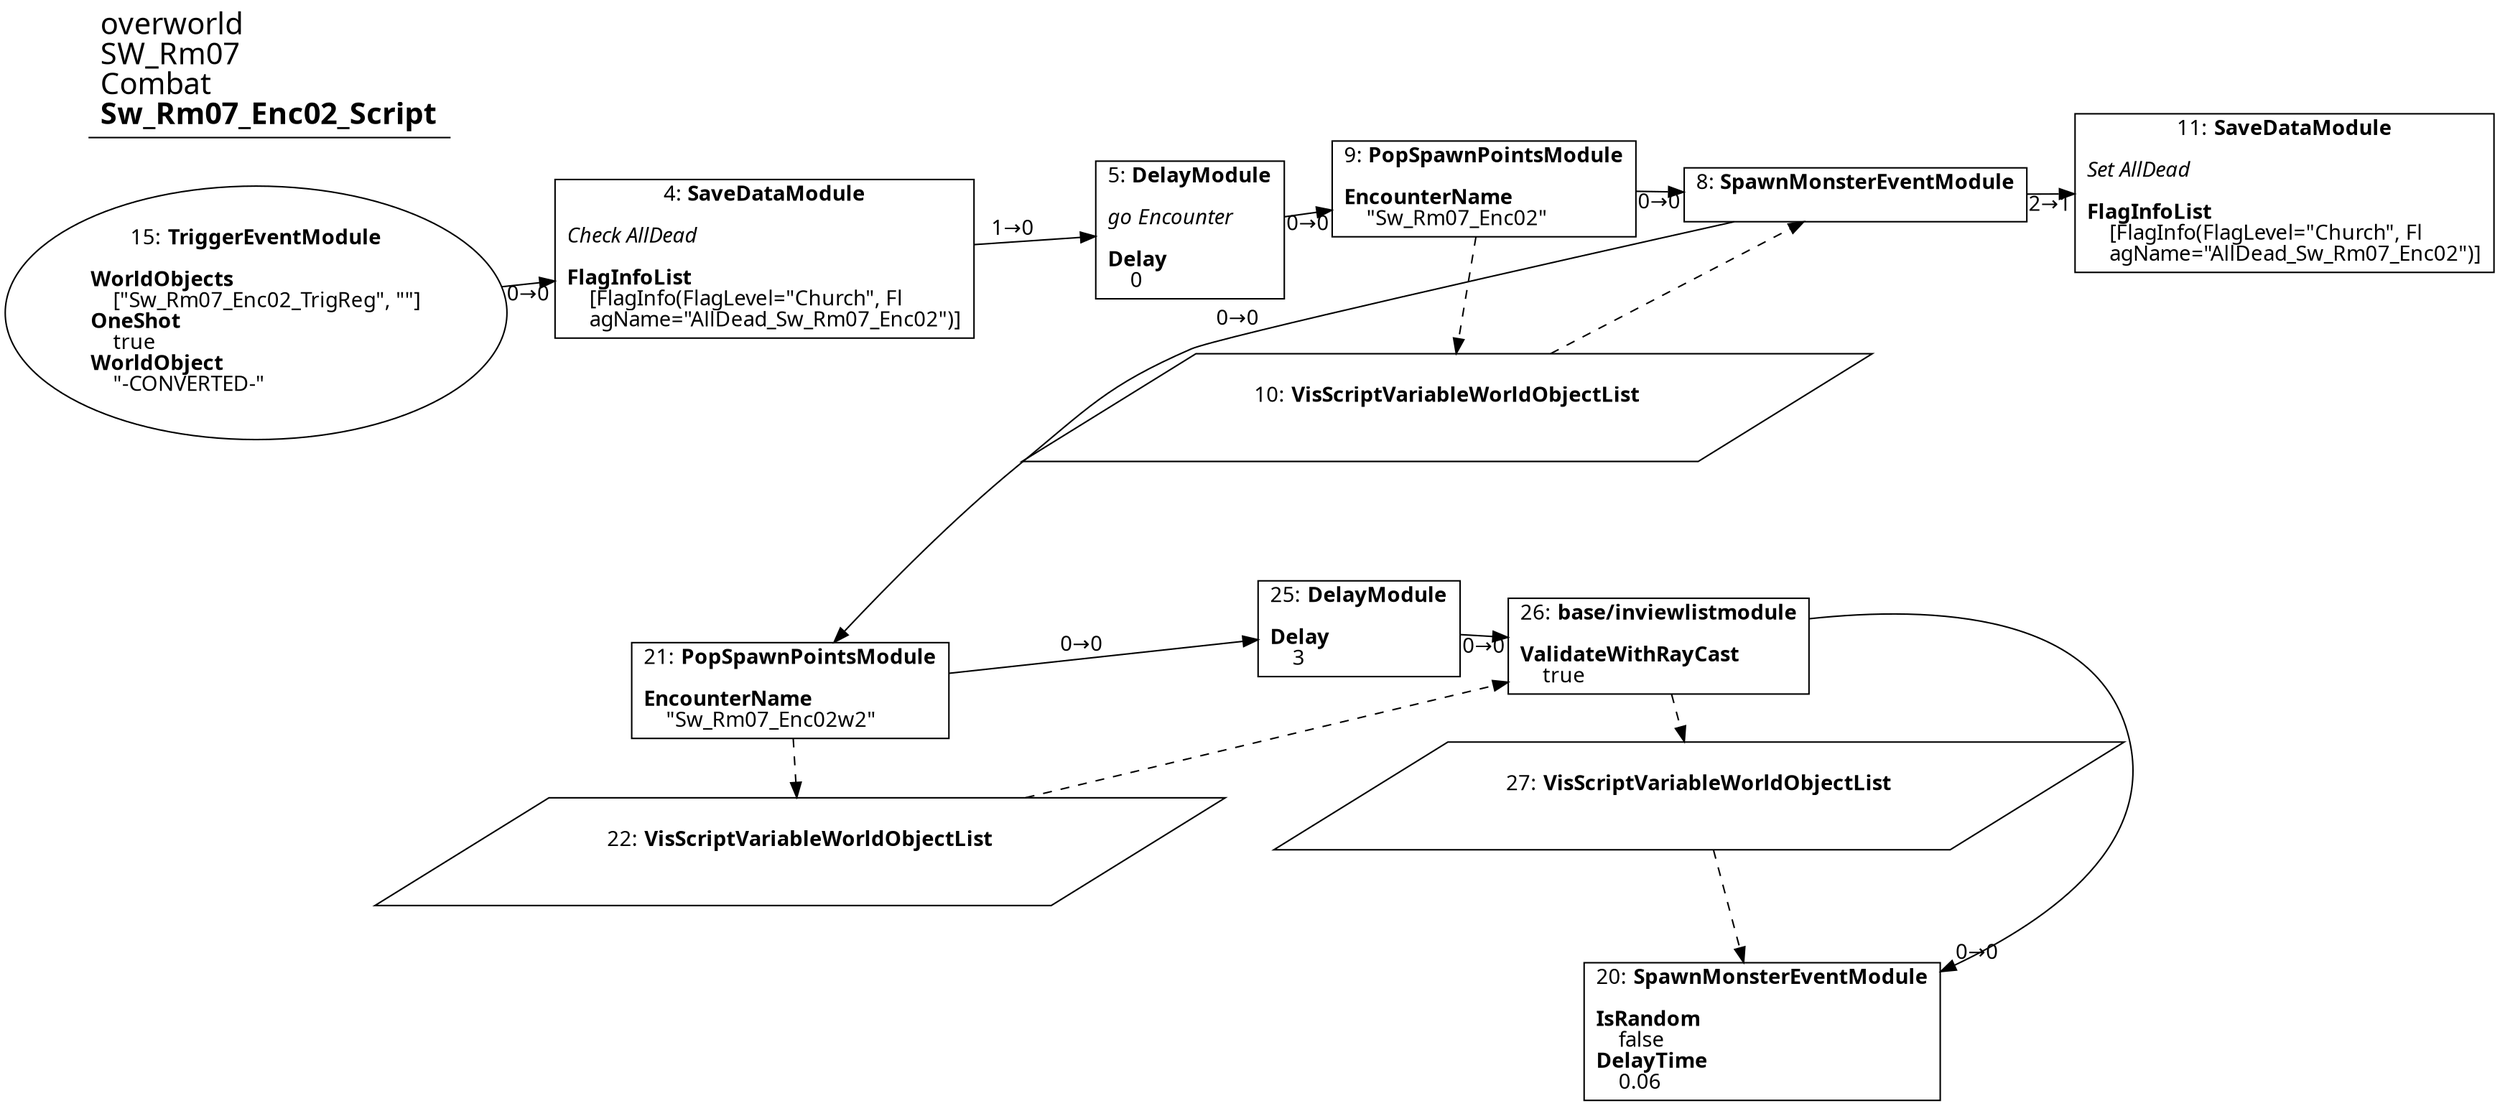 digraph {
    layout = fdp;
    overlap = prism;
    sep = "+16";
    splines = spline;

    node [ shape = box ];

    graph [ fontname = "Segoe UI" ];
    node [ fontname = "Segoe UI" ];
    edge [ fontname = "Segoe UI" ];

    4 [ label = <4: <b>SaveDataModule</b><br/><br/><i>Check AllDead<br align="left"/></i><br align="left"/><b>FlagInfoList</b><br align="left"/>    [FlagInfo(FlagLevel=&quot;Church&quot;, Fl<br align="left"/>    agName=&quot;AllDead_Sw_Rm07_Enc02&quot;)]<br align="left"/>> ];
    4 [ pos = "0.298,-0.064!" ];
    4 -> 5 [ label = "1→0" ];

    5 [ label = <5: <b>DelayModule</b><br/><br/><i>go Encounter<br align="left"/></i><br align="left"/><b>Delay</b><br align="left"/>    0<br align="left"/>> ];
    5 [ pos = "0.64100003,-0.042000003!" ];
    5 -> 9 [ label = "0→0" ];

    8 [ label = <8: <b>SpawnMonsterEventModule</b><br/><br/>> ];
    8 [ pos = "1.172,-0.033!" ];
    8 -> 11 [ label = "2→1" ];
    8 -> 21 [ label = "0→0" ];
    10 -> 8 [ style = dashed ];

    9 [ label = <9: <b>PopSpawnPointsModule</b><br/><br/><b>EncounterName</b><br align="left"/>    &quot;Sw_Rm07_Enc02&quot;<br align="left"/>> ];
    9 [ pos = "0.80200005,-0.033!" ];
    9 -> 8 [ label = "0→0" ];
    9 -> 10 [ style = dashed ];

    10 [ label = <10: <b>VisScriptVariableWorldObjectList</b><br/><br/>> ];
    10 [ shape = parallelogram ]
    10 [ pos = "0.82800007,-0.19600001!" ];

    11 [ label = <11: <b>SaveDataModule</b><br/><br/><i>Set AllDead<br align="left"/></i><br align="left"/><b>FlagInfoList</b><br align="left"/>    [FlagInfo(FlagLevel=&quot;Church&quot;, Fl<br align="left"/>    agName=&quot;AllDead_Sw_Rm07_Enc02&quot;)]<br align="left"/>> ];
    11 [ pos = "1.5230001,-0.033!" ];

    15 [ label = <15: <b>TriggerEventModule</b><br/><br/><b>WorldObjects</b><br align="left"/>    [&quot;Sw_Rm07_Enc02_TrigReg&quot;, &quot;&quot;]<br align="left"/><b>OneShot</b><br align="left"/>    true<br align="left"/><b>WorldObject</b><br align="left"/>    &quot;-CONVERTED-&quot;<br align="left"/>> ];
    15 [ shape = oval ]
    15 [ pos = "0.013,-0.062000003!" ];
    15 -> 4 [ label = "0→0" ];

    20 [ label = <20: <b>SpawnMonsterEventModule</b><br/><br/><b>IsRandom</b><br align="left"/>    false<br align="left"/><b>DelayTime</b><br align="left"/>    0.06<br align="left"/>> ];
    20 [ pos = "1.1580001,-0.781!" ];
    27 -> 20 [ style = dashed ];

    21 [ label = <21: <b>PopSpawnPointsModule</b><br/><br/><b>EncounterName</b><br align="left"/>    &quot;Sw_Rm07_Enc02w2&quot;<br align="left"/>> ];
    21 [ pos = "0.509,-0.46500003!" ];
    21 -> 25 [ label = "0→0" ];
    21 -> 22 [ style = dashed ];

    22 [ label = <22: <b>VisScriptVariableWorldObjectList</b><br/><br/>> ];
    22 [ shape = parallelogram ]
    22 [ pos = "0.58000004,-0.605!" ];

    25 [ label = <25: <b>DelayModule</b><br/><br/><b>Delay</b><br align="left"/>    3<br align="left"/>> ];
    25 [ pos = "0.91600007,-0.42000002!" ];
    25 -> 26 [ label = "0→0" ];

    26 [ label = <26: <b>base/inviewlistmodule</b><br/><br/><b>ValidateWithRayCast</b><br align="left"/>    true<br align="left"/>> ];
    26 [ pos = "1.085,-0.43300003!" ];
    26 -> 20 [ label = "0→0" ];
    22 -> 26 [ style = dashed ];
    26 -> 27 [ style = dashed ];

    27 [ label = <27: <b>VisScriptVariableWorldObjectList</b><br/><br/>> ];
    27 [ shape = parallelogram ]
    27 [ pos = "1.075,-0.574!" ];

    title [ pos = "0.012,-0.032!" ];
    title [ shape = underline ];
    title [ label = <<font point-size="20">overworld<br align="left"/>SW_Rm07<br align="left"/>Combat<br align="left"/><b>Sw_Rm07_Enc02_Script</b><br align="left"/></font>> ];
}
